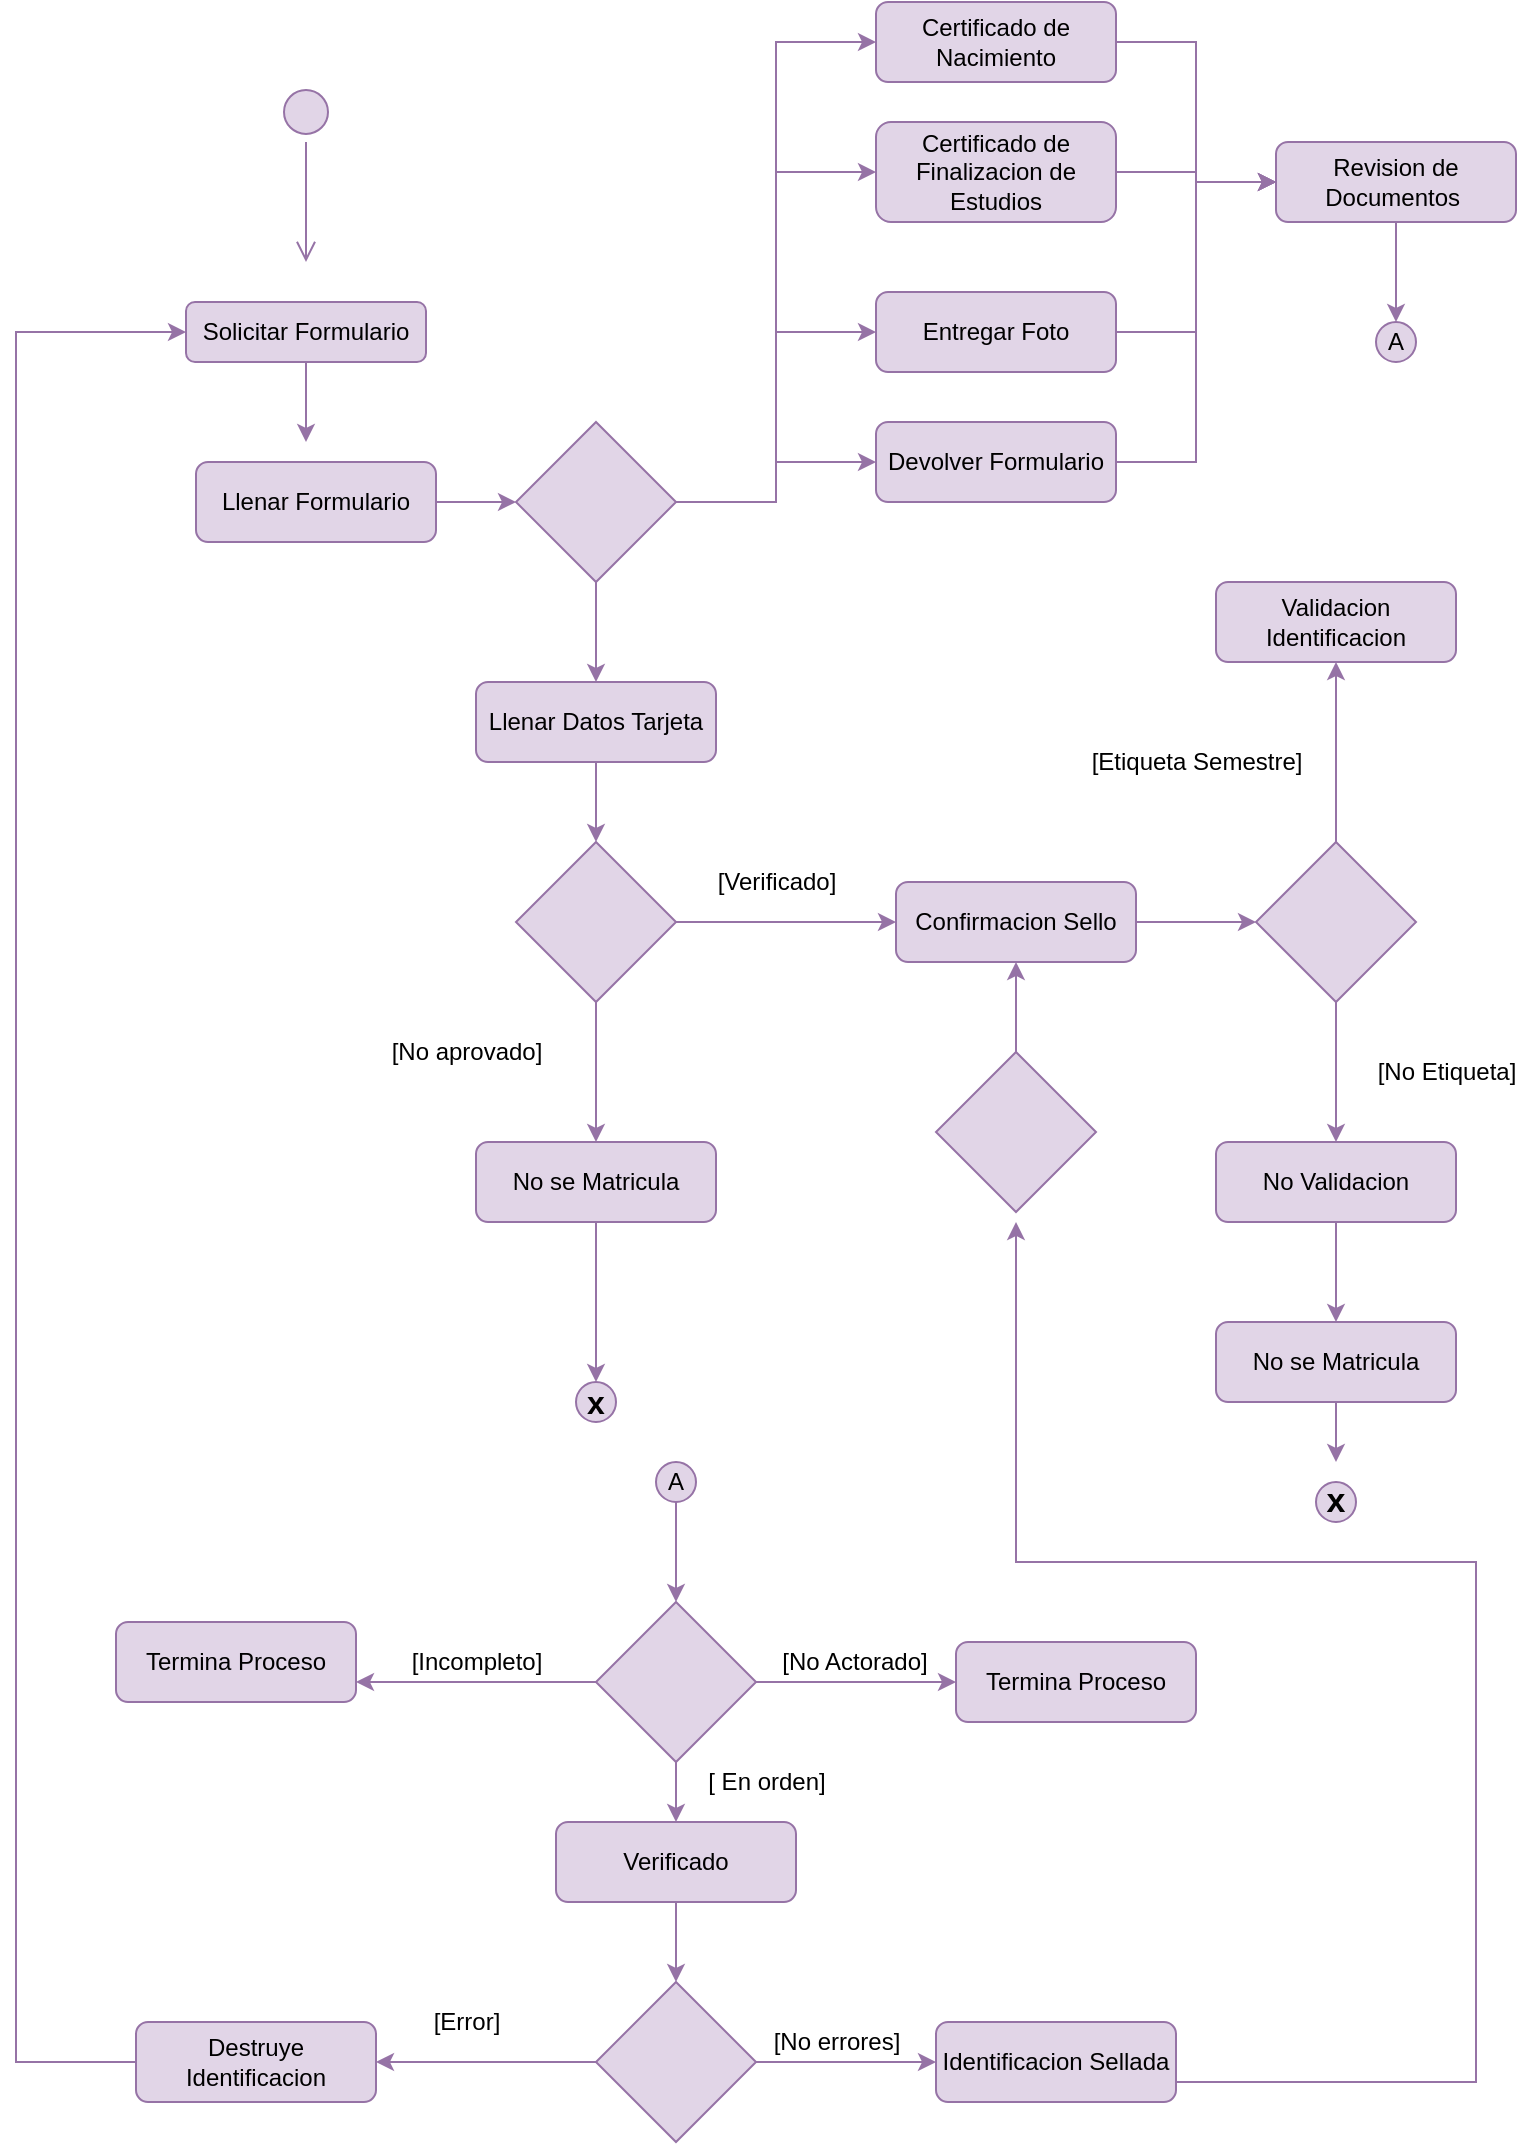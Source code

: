 <mxfile version="18.0.4" type="device"><diagram id="CRSxkivbPwGwMBqg9fGa" name="Página-1"><mxGraphModel dx="1038" dy="636" grid="1" gridSize="10" guides="1" tooltips="1" connect="1" arrows="1" fold="1" page="1" pageScale="1" pageWidth="827" pageHeight="1169" math="0" shadow="0"><root><mxCell id="0"/><mxCell id="1" parent="0"/><mxCell id="ialeupUXUPpDdjfNQvOG-1" value="" style="ellipse;html=1;shape=startState;fillColor=#e1d5e7;strokeColor=#9673a6;" vertex="1" parent="1"><mxGeometry x="180" y="100" width="30" height="30" as="geometry"/></mxCell><mxCell id="ialeupUXUPpDdjfNQvOG-2" value="" style="edgeStyle=orthogonalEdgeStyle;html=1;verticalAlign=bottom;endArrow=open;endSize=8;rounded=0;fillColor=#e1d5e7;strokeColor=#9673a6;" edge="1" source="ialeupUXUPpDdjfNQvOG-1" parent="1"><mxGeometry relative="1" as="geometry"><mxPoint x="195" y="190" as="targetPoint"/></mxGeometry></mxCell><mxCell id="ialeupUXUPpDdjfNQvOG-8" style="edgeStyle=orthogonalEdgeStyle;rounded=0;orthogonalLoop=1;jettySize=auto;html=1;fillColor=#e1d5e7;strokeColor=#9673a6;" edge="1" parent="1" source="ialeupUXUPpDdjfNQvOG-3"><mxGeometry relative="1" as="geometry"><mxPoint x="195" y="280" as="targetPoint"/></mxGeometry></mxCell><mxCell id="ialeupUXUPpDdjfNQvOG-3" value="Solicitar Formulario" style="rounded=1;whiteSpace=wrap;html=1;fillColor=#e1d5e7;strokeColor=#9673a6;" vertex="1" parent="1"><mxGeometry x="135" y="210" width="120" height="30" as="geometry"/></mxCell><mxCell id="ialeupUXUPpDdjfNQvOG-9" style="edgeStyle=orthogonalEdgeStyle;rounded=0;orthogonalLoop=1;jettySize=auto;html=1;entryX=0;entryY=0.5;entryDx=0;entryDy=0;fillColor=#e1d5e7;strokeColor=#9673a6;" edge="1" parent="1" source="ialeupUXUPpDdjfNQvOG-4" target="ialeupUXUPpDdjfNQvOG-6"><mxGeometry relative="1" as="geometry"/></mxCell><mxCell id="ialeupUXUPpDdjfNQvOG-4" value="Llenar Formulario" style="rounded=1;whiteSpace=wrap;html=1;fillColor=#e1d5e7;strokeColor=#9673a6;" vertex="1" parent="1"><mxGeometry x="140" y="290" width="120" height="40" as="geometry"/></mxCell><mxCell id="ialeupUXUPpDdjfNQvOG-42" style="edgeStyle=orthogonalEdgeStyle;rounded=0;orthogonalLoop=1;jettySize=auto;html=1;entryX=0;entryY=0.5;entryDx=0;entryDy=0;fillColor=#e1d5e7;strokeColor=#9673a6;" edge="1" parent="1" source="ialeupUXUPpDdjfNQvOG-5" target="ialeupUXUPpDdjfNQvOG-40"><mxGeometry relative="1" as="geometry"/></mxCell><mxCell id="ialeupUXUPpDdjfNQvOG-5" value="Certificado de Finalizacion de Estudios" style="rounded=1;whiteSpace=wrap;html=1;fillColor=#e1d5e7;strokeColor=#9673a6;" vertex="1" parent="1"><mxGeometry x="480" y="120" width="120" height="50" as="geometry"/></mxCell><mxCell id="ialeupUXUPpDdjfNQvOG-11" style="edgeStyle=orthogonalEdgeStyle;rounded=0;orthogonalLoop=1;jettySize=auto;html=1;entryX=0;entryY=0.5;entryDx=0;entryDy=0;fillColor=#e1d5e7;strokeColor=#9673a6;" edge="1" parent="1" source="ialeupUXUPpDdjfNQvOG-6" target="ialeupUXUPpDdjfNQvOG-5"><mxGeometry relative="1" as="geometry"/></mxCell><mxCell id="ialeupUXUPpDdjfNQvOG-16" style="edgeStyle=orthogonalEdgeStyle;rounded=0;orthogonalLoop=1;jettySize=auto;html=1;entryX=0;entryY=0.5;entryDx=0;entryDy=0;fillColor=#e1d5e7;strokeColor=#9673a6;" edge="1" parent="1" source="ialeupUXUPpDdjfNQvOG-6" target="ialeupUXUPpDdjfNQvOG-14"><mxGeometry relative="1" as="geometry"/></mxCell><mxCell id="ialeupUXUPpDdjfNQvOG-17" style="edgeStyle=orthogonalEdgeStyle;rounded=0;orthogonalLoop=1;jettySize=auto;html=1;entryX=0;entryY=0.5;entryDx=0;entryDy=0;fillColor=#e1d5e7;strokeColor=#9673a6;" edge="1" parent="1" source="ialeupUXUPpDdjfNQvOG-6" target="ialeupUXUPpDdjfNQvOG-15"><mxGeometry relative="1" as="geometry"/></mxCell><mxCell id="ialeupUXUPpDdjfNQvOG-18" style="edgeStyle=orthogonalEdgeStyle;rounded=0;orthogonalLoop=1;jettySize=auto;html=1;entryX=0;entryY=0.5;entryDx=0;entryDy=0;fillColor=#e1d5e7;strokeColor=#9673a6;" edge="1" parent="1" source="ialeupUXUPpDdjfNQvOG-6" target="ialeupUXUPpDdjfNQvOG-7"><mxGeometry relative="1" as="geometry"/></mxCell><mxCell id="ialeupUXUPpDdjfNQvOG-20" style="edgeStyle=orthogonalEdgeStyle;rounded=0;orthogonalLoop=1;jettySize=auto;html=1;entryX=0.5;entryY=0;entryDx=0;entryDy=0;fillColor=#e1d5e7;strokeColor=#9673a6;" edge="1" parent="1" source="ialeupUXUPpDdjfNQvOG-6" target="ialeupUXUPpDdjfNQvOG-19"><mxGeometry relative="1" as="geometry"/></mxCell><mxCell id="ialeupUXUPpDdjfNQvOG-6" value="" style="rhombus;whiteSpace=wrap;html=1;fillColor=#e1d5e7;strokeColor=#9673a6;" vertex="1" parent="1"><mxGeometry x="300" y="270" width="80" height="80" as="geometry"/></mxCell><mxCell id="ialeupUXUPpDdjfNQvOG-43" style="edgeStyle=orthogonalEdgeStyle;rounded=0;orthogonalLoop=1;jettySize=auto;html=1;entryX=0;entryY=0.5;entryDx=0;entryDy=0;fillColor=#e1d5e7;strokeColor=#9673a6;" edge="1" parent="1" source="ialeupUXUPpDdjfNQvOG-7" target="ialeupUXUPpDdjfNQvOG-40"><mxGeometry relative="1" as="geometry"/></mxCell><mxCell id="ialeupUXUPpDdjfNQvOG-7" value="Entregar Foto" style="rounded=1;whiteSpace=wrap;html=1;fillColor=#e1d5e7;strokeColor=#9673a6;" vertex="1" parent="1"><mxGeometry x="480" y="205" width="120" height="40" as="geometry"/></mxCell><mxCell id="ialeupUXUPpDdjfNQvOG-44" style="edgeStyle=orthogonalEdgeStyle;rounded=0;orthogonalLoop=1;jettySize=auto;html=1;entryX=0;entryY=0.5;entryDx=0;entryDy=0;fillColor=#e1d5e7;strokeColor=#9673a6;" edge="1" parent="1" source="ialeupUXUPpDdjfNQvOG-14" target="ialeupUXUPpDdjfNQvOG-40"><mxGeometry relative="1" as="geometry"/></mxCell><mxCell id="ialeupUXUPpDdjfNQvOG-14" value="Devolver Formulario" style="rounded=1;whiteSpace=wrap;html=1;fillColor=#e1d5e7;strokeColor=#9673a6;" vertex="1" parent="1"><mxGeometry x="480" y="270" width="120" height="40" as="geometry"/></mxCell><mxCell id="ialeupUXUPpDdjfNQvOG-41" style="edgeStyle=orthogonalEdgeStyle;rounded=0;orthogonalLoop=1;jettySize=auto;html=1;entryX=0;entryY=0.5;entryDx=0;entryDy=0;fillColor=#e1d5e7;strokeColor=#9673a6;" edge="1" parent="1" source="ialeupUXUPpDdjfNQvOG-15" target="ialeupUXUPpDdjfNQvOG-40"><mxGeometry relative="1" as="geometry"/></mxCell><mxCell id="ialeupUXUPpDdjfNQvOG-15" value="Certificado de Nacimiento" style="rounded=1;whiteSpace=wrap;html=1;fillColor=#e1d5e7;strokeColor=#9673a6;" vertex="1" parent="1"><mxGeometry x="480" y="60" width="120" height="40" as="geometry"/></mxCell><mxCell id="ialeupUXUPpDdjfNQvOG-22" style="edgeStyle=orthogonalEdgeStyle;rounded=0;orthogonalLoop=1;jettySize=auto;html=1;fillColor=#e1d5e7;strokeColor=#9673a6;" edge="1" parent="1" source="ialeupUXUPpDdjfNQvOG-19" target="ialeupUXUPpDdjfNQvOG-21"><mxGeometry relative="1" as="geometry"/></mxCell><mxCell id="ialeupUXUPpDdjfNQvOG-19" value="Llenar Datos Tarjeta" style="rounded=1;whiteSpace=wrap;html=1;fillColor=#e1d5e7;strokeColor=#9673a6;" vertex="1" parent="1"><mxGeometry x="280" y="400" width="120" height="40" as="geometry"/></mxCell><mxCell id="ialeupUXUPpDdjfNQvOG-27" style="edgeStyle=orthogonalEdgeStyle;rounded=0;orthogonalLoop=1;jettySize=auto;html=1;entryX=0.5;entryY=0;entryDx=0;entryDy=0;fillColor=#e1d5e7;strokeColor=#9673a6;" edge="1" parent="1" source="ialeupUXUPpDdjfNQvOG-21" target="ialeupUXUPpDdjfNQvOG-23"><mxGeometry relative="1" as="geometry"/></mxCell><mxCell id="ialeupUXUPpDdjfNQvOG-31" style="edgeStyle=orthogonalEdgeStyle;rounded=0;orthogonalLoop=1;jettySize=auto;html=1;entryX=0;entryY=0.5;entryDx=0;entryDy=0;fillColor=#e1d5e7;strokeColor=#9673a6;" edge="1" parent="1" source="ialeupUXUPpDdjfNQvOG-21" target="ialeupUXUPpDdjfNQvOG-24"><mxGeometry relative="1" as="geometry"/></mxCell><mxCell id="ialeupUXUPpDdjfNQvOG-21" value="" style="rhombus;whiteSpace=wrap;html=1;fillColor=#e1d5e7;strokeColor=#9673a6;" vertex="1" parent="1"><mxGeometry x="300" y="480" width="80" height="80" as="geometry"/></mxCell><mxCell id="ialeupUXUPpDdjfNQvOG-33" style="edgeStyle=orthogonalEdgeStyle;rounded=0;orthogonalLoop=1;jettySize=auto;html=1;fillColor=#e1d5e7;strokeColor=#9673a6;" edge="1" parent="1" source="ialeupUXUPpDdjfNQvOG-23"><mxGeometry relative="1" as="geometry"><mxPoint x="340" y="750" as="targetPoint"/></mxGeometry></mxCell><mxCell id="ialeupUXUPpDdjfNQvOG-23" value="No se Matricula" style="rounded=1;whiteSpace=wrap;html=1;fillColor=#e1d5e7;strokeColor=#9673a6;" vertex="1" parent="1"><mxGeometry x="280" y="630" width="120" height="40" as="geometry"/></mxCell><mxCell id="ialeupUXUPpDdjfNQvOG-36" style="edgeStyle=orthogonalEdgeStyle;rounded=0;orthogonalLoop=1;jettySize=auto;html=1;fillColor=#e1d5e7;strokeColor=#9673a6;" edge="1" parent="1" source="ialeupUXUPpDdjfNQvOG-24"><mxGeometry relative="1" as="geometry"><mxPoint x="670" y="520" as="targetPoint"/></mxGeometry></mxCell><mxCell id="ialeupUXUPpDdjfNQvOG-24" value="Confirmacion Sello" style="rounded=1;whiteSpace=wrap;html=1;fillColor=#e1d5e7;strokeColor=#9673a6;" vertex="1" parent="1"><mxGeometry x="490" y="500" width="120" height="40" as="geometry"/></mxCell><mxCell id="ialeupUXUPpDdjfNQvOG-26" value="[Verificado]" style="text;html=1;align=center;verticalAlign=middle;resizable=0;points=[];autosize=1;fillColor=none;strokeColor=none;" vertex="1" parent="1"><mxGeometry x="395" y="490" width="70" height="20" as="geometry"/></mxCell><mxCell id="ialeupUXUPpDdjfNQvOG-29" value="[No aprovado]" style="text;html=1;align=center;verticalAlign=middle;resizable=0;points=[];autosize=1;fillColor=none;strokeColor=none;" vertex="1" parent="1"><mxGeometry x="230" y="575" width="90" height="20" as="geometry"/></mxCell><mxCell id="ialeupUXUPpDdjfNQvOG-48" style="edgeStyle=orthogonalEdgeStyle;rounded=0;orthogonalLoop=1;jettySize=auto;html=1;entryX=0.5;entryY=1;entryDx=0;entryDy=0;fillColor=#e1d5e7;strokeColor=#9673a6;" edge="1" parent="1" source="ialeupUXUPpDdjfNQvOG-34" target="ialeupUXUPpDdjfNQvOG-37"><mxGeometry relative="1" as="geometry"/></mxCell><mxCell id="ialeupUXUPpDdjfNQvOG-52" style="edgeStyle=orthogonalEdgeStyle;rounded=0;orthogonalLoop=1;jettySize=auto;html=1;entryX=0.5;entryY=0;entryDx=0;entryDy=0;fillColor=#e1d5e7;strokeColor=#9673a6;" edge="1" parent="1" source="ialeupUXUPpDdjfNQvOG-34" target="ialeupUXUPpDdjfNQvOG-38"><mxGeometry relative="1" as="geometry"/></mxCell><mxCell id="ialeupUXUPpDdjfNQvOG-34" value="" style="rhombus;whiteSpace=wrap;html=1;fillColor=#e1d5e7;strokeColor=#9673a6;" vertex="1" parent="1"><mxGeometry x="670" y="480" width="80" height="80" as="geometry"/></mxCell><mxCell id="ialeupUXUPpDdjfNQvOG-37" value="Validacion Identificacion" style="rounded=1;whiteSpace=wrap;html=1;fillColor=#e1d5e7;strokeColor=#9673a6;" vertex="1" parent="1"><mxGeometry x="650" y="350" width="120" height="40" as="geometry"/></mxCell><mxCell id="ialeupUXUPpDdjfNQvOG-53" style="edgeStyle=orthogonalEdgeStyle;rounded=0;orthogonalLoop=1;jettySize=auto;html=1;entryX=0.5;entryY=0;entryDx=0;entryDy=0;fillColor=#e1d5e7;strokeColor=#9673a6;" edge="1" parent="1" source="ialeupUXUPpDdjfNQvOG-38" target="ialeupUXUPpDdjfNQvOG-39"><mxGeometry relative="1" as="geometry"/></mxCell><mxCell id="ialeupUXUPpDdjfNQvOG-38" value="No Validacion" style="rounded=1;whiteSpace=wrap;html=1;fillColor=#e1d5e7;strokeColor=#9673a6;" vertex="1" parent="1"><mxGeometry x="650" y="630" width="120" height="40" as="geometry"/></mxCell><mxCell id="ialeupUXUPpDdjfNQvOG-54" style="edgeStyle=orthogonalEdgeStyle;rounded=0;orthogonalLoop=1;jettySize=auto;html=1;fillColor=#e1d5e7;strokeColor=#9673a6;" edge="1" parent="1" source="ialeupUXUPpDdjfNQvOG-39"><mxGeometry relative="1" as="geometry"><mxPoint x="710" y="790" as="targetPoint"/></mxGeometry></mxCell><mxCell id="ialeupUXUPpDdjfNQvOG-39" value="No se Matricula" style="rounded=1;whiteSpace=wrap;html=1;fillColor=#e1d5e7;strokeColor=#9673a6;" vertex="1" parent="1"><mxGeometry x="650" y="720" width="120" height="40" as="geometry"/></mxCell><mxCell id="ialeupUXUPpDdjfNQvOG-46" style="edgeStyle=orthogonalEdgeStyle;rounded=0;orthogonalLoop=1;jettySize=auto;html=1;entryX=0.5;entryY=0;entryDx=0;entryDy=0;fillColor=#e1d5e7;strokeColor=#9673a6;" edge="1" parent="1" source="ialeupUXUPpDdjfNQvOG-40" target="ialeupUXUPpDdjfNQvOG-45"><mxGeometry relative="1" as="geometry"/></mxCell><mxCell id="ialeupUXUPpDdjfNQvOG-40" value="Revision de Documentos&amp;nbsp;" style="rounded=1;whiteSpace=wrap;html=1;fillColor=#e1d5e7;strokeColor=#9673a6;" vertex="1" parent="1"><mxGeometry x="680" y="130" width="120" height="40" as="geometry"/></mxCell><mxCell id="ialeupUXUPpDdjfNQvOG-45" value="A" style="ellipse;whiteSpace=wrap;html=1;aspect=fixed;fillColor=#e1d5e7;strokeColor=#9673a6;" vertex="1" parent="1"><mxGeometry x="730" y="220" width="20" height="20" as="geometry"/></mxCell><mxCell id="ialeupUXUPpDdjfNQvOG-47" value="x" style="ellipse;whiteSpace=wrap;html=1;aspect=fixed;fontStyle=1;fontSize=16;fillColor=#e1d5e7;strokeColor=#9673a6;" vertex="1" parent="1"><mxGeometry x="330" y="750" width="20" height="20" as="geometry"/></mxCell><mxCell id="ialeupUXUPpDdjfNQvOG-49" value="[Etiqueta Semestre]" style="text;html=1;align=center;verticalAlign=middle;resizable=0;points=[];autosize=1;fillColor=none;strokeColor=none;" vertex="1" parent="1"><mxGeometry x="580" y="430" width="120" height="20" as="geometry"/></mxCell><mxCell id="ialeupUXUPpDdjfNQvOG-51" value="[No Etiqueta]" style="text;html=1;align=center;verticalAlign=middle;resizable=0;points=[];autosize=1;fillColor=none;strokeColor=none;" vertex="1" parent="1"><mxGeometry x="720" y="584.5" width="90" height="20" as="geometry"/></mxCell><mxCell id="ialeupUXUPpDdjfNQvOG-55" value="x" style="ellipse;whiteSpace=wrap;html=1;aspect=fixed;fontStyle=1;fontSize=17;fillColor=#e1d5e7;strokeColor=#9673a6;" vertex="1" parent="1"><mxGeometry x="700" y="800" width="20" height="20" as="geometry"/></mxCell><mxCell id="ialeupUXUPpDdjfNQvOG-67" style="edgeStyle=orthogonalEdgeStyle;rounded=0;orthogonalLoop=1;jettySize=auto;html=1;entryX=0.5;entryY=0;entryDx=0;entryDy=0;fontSize=12;fillColor=#e1d5e7;strokeColor=#9673a6;" edge="1" parent="1" source="ialeupUXUPpDdjfNQvOG-56" target="ialeupUXUPpDdjfNQvOG-63"><mxGeometry relative="1" as="geometry"/></mxCell><mxCell id="ialeupUXUPpDdjfNQvOG-56" value="A" style="ellipse;whiteSpace=wrap;html=1;aspect=fixed;fillColor=#e1d5e7;strokeColor=#9673a6;" vertex="1" parent="1"><mxGeometry x="370" y="790" width="20" height="20" as="geometry"/></mxCell><mxCell id="ialeupUXUPpDdjfNQvOG-62" value="Termina Proceso" style="rounded=1;whiteSpace=wrap;html=1;fontSize=12;fillColor=#e1d5e7;strokeColor=#9673a6;" vertex="1" parent="1"><mxGeometry x="100" y="870" width="120" height="40" as="geometry"/></mxCell><mxCell id="ialeupUXUPpDdjfNQvOG-68" style="edgeStyle=orthogonalEdgeStyle;rounded=0;orthogonalLoop=1;jettySize=auto;html=1;entryX=1;entryY=0.75;entryDx=0;entryDy=0;fontSize=12;fillColor=#e1d5e7;strokeColor=#9673a6;" edge="1" parent="1" source="ialeupUXUPpDdjfNQvOG-63" target="ialeupUXUPpDdjfNQvOG-62"><mxGeometry relative="1" as="geometry"/></mxCell><mxCell id="ialeupUXUPpDdjfNQvOG-69" style="edgeStyle=orthogonalEdgeStyle;rounded=0;orthogonalLoop=1;jettySize=auto;html=1;fontSize=12;fillColor=#e1d5e7;strokeColor=#9673a6;" edge="1" parent="1" source="ialeupUXUPpDdjfNQvOG-63" target="ialeupUXUPpDdjfNQvOG-65"><mxGeometry relative="1" as="geometry"/></mxCell><mxCell id="ialeupUXUPpDdjfNQvOG-79" style="edgeStyle=orthogonalEdgeStyle;rounded=0;orthogonalLoop=1;jettySize=auto;html=1;entryX=0.5;entryY=0;entryDx=0;entryDy=0;fontSize=12;fillColor=#e1d5e7;strokeColor=#9673a6;" edge="1" parent="1" source="ialeupUXUPpDdjfNQvOG-63" target="ialeupUXUPpDdjfNQvOG-72"><mxGeometry relative="1" as="geometry"/></mxCell><mxCell id="ialeupUXUPpDdjfNQvOG-63" value="" style="rhombus;whiteSpace=wrap;html=1;fontSize=12;fillColor=#e1d5e7;strokeColor=#9673a6;" vertex="1" parent="1"><mxGeometry x="340" y="860" width="80" height="80" as="geometry"/></mxCell><mxCell id="ialeupUXUPpDdjfNQvOG-65" value="Termina Proceso" style="rounded=1;whiteSpace=wrap;html=1;fontSize=12;fillColor=#e1d5e7;strokeColor=#9673a6;" vertex="1" parent="1"><mxGeometry x="520" y="880" width="120" height="40" as="geometry"/></mxCell><mxCell id="ialeupUXUPpDdjfNQvOG-70" value="[Incompleto]" style="text;html=1;align=center;verticalAlign=middle;resizable=0;points=[];autosize=1;fillColor=none;fontSize=12;strokeColor=none;" vertex="1" parent="1"><mxGeometry x="240" y="880" width="80" height="20" as="geometry"/></mxCell><mxCell id="ialeupUXUPpDdjfNQvOG-71" value="[No Actorado]" style="text;html=1;align=center;verticalAlign=middle;resizable=0;points=[];autosize=1;fillColor=none;fontSize=12;strokeColor=none;" vertex="1" parent="1"><mxGeometry x="424" y="880" width="90" height="20" as="geometry"/></mxCell><mxCell id="ialeupUXUPpDdjfNQvOG-82" style="edgeStyle=orthogonalEdgeStyle;rounded=0;orthogonalLoop=1;jettySize=auto;html=1;entryX=0.5;entryY=0;entryDx=0;entryDy=0;fontSize=12;fillColor=#e1d5e7;strokeColor=#9673a6;" edge="1" parent="1" source="ialeupUXUPpDdjfNQvOG-72" target="ialeupUXUPpDdjfNQvOG-73"><mxGeometry relative="1" as="geometry"/></mxCell><mxCell id="ialeupUXUPpDdjfNQvOG-72" value="Verificado" style="rounded=1;whiteSpace=wrap;html=1;fontSize=12;fillColor=#e1d5e7;strokeColor=#9673a6;" vertex="1" parent="1"><mxGeometry x="320" y="970" width="120" height="40" as="geometry"/></mxCell><mxCell id="ialeupUXUPpDdjfNQvOG-81" style="edgeStyle=orthogonalEdgeStyle;rounded=0;orthogonalLoop=1;jettySize=auto;html=1;entryX=1;entryY=0.5;entryDx=0;entryDy=0;fontSize=12;fillColor=#e1d5e7;strokeColor=#9673a6;" edge="1" parent="1" source="ialeupUXUPpDdjfNQvOG-73" target="ialeupUXUPpDdjfNQvOG-74"><mxGeometry relative="1" as="geometry"/></mxCell><mxCell id="ialeupUXUPpDdjfNQvOG-83" style="edgeStyle=orthogonalEdgeStyle;rounded=0;orthogonalLoop=1;jettySize=auto;html=1;entryX=0;entryY=0.5;entryDx=0;entryDy=0;fontSize=12;fillColor=#e1d5e7;strokeColor=#9673a6;" edge="1" parent="1" source="ialeupUXUPpDdjfNQvOG-73" target="ialeupUXUPpDdjfNQvOG-75"><mxGeometry relative="1" as="geometry"/></mxCell><mxCell id="ialeupUXUPpDdjfNQvOG-73" value="" style="rhombus;whiteSpace=wrap;html=1;fontSize=12;fillColor=#e1d5e7;strokeColor=#9673a6;" vertex="1" parent="1"><mxGeometry x="340" y="1050" width="80" height="80" as="geometry"/></mxCell><mxCell id="ialeupUXUPpDdjfNQvOG-80" style="edgeStyle=orthogonalEdgeStyle;rounded=0;orthogonalLoop=1;jettySize=auto;html=1;entryX=0;entryY=0.5;entryDx=0;entryDy=0;fontSize=12;fillColor=#e1d5e7;strokeColor=#9673a6;" edge="1" parent="1" source="ialeupUXUPpDdjfNQvOG-74" target="ialeupUXUPpDdjfNQvOG-3"><mxGeometry relative="1" as="geometry"><Array as="points"><mxPoint x="50" y="1090"/><mxPoint x="50" y="225"/></Array></mxGeometry></mxCell><mxCell id="ialeupUXUPpDdjfNQvOG-74" value="Destruye Identificacion" style="rounded=1;whiteSpace=wrap;html=1;fontSize=12;fillColor=#e1d5e7;strokeColor=#9673a6;" vertex="1" parent="1"><mxGeometry x="110" y="1070" width="120" height="40" as="geometry"/></mxCell><mxCell id="ialeupUXUPpDdjfNQvOG-77" style="edgeStyle=orthogonalEdgeStyle;rounded=0;orthogonalLoop=1;jettySize=auto;html=1;fontSize=12;fillColor=#e1d5e7;strokeColor=#9673a6;" edge="1" parent="1" source="ialeupUXUPpDdjfNQvOG-75"><mxGeometry relative="1" as="geometry"><mxPoint x="550" y="670" as="targetPoint"/><Array as="points"><mxPoint x="780" y="1100"/><mxPoint x="780" y="840"/><mxPoint x="550" y="840"/></Array></mxGeometry></mxCell><mxCell id="ialeupUXUPpDdjfNQvOG-75" value="Identificacion Sellada" style="rounded=1;whiteSpace=wrap;html=1;fontSize=12;fillColor=#e1d5e7;strokeColor=#9673a6;" vertex="1" parent="1"><mxGeometry x="510" y="1070" width="120" height="40" as="geometry"/></mxCell><mxCell id="ialeupUXUPpDdjfNQvOG-78" style="edgeStyle=orthogonalEdgeStyle;rounded=0;orthogonalLoop=1;jettySize=auto;html=1;entryX=0.5;entryY=1;entryDx=0;entryDy=0;fontSize=12;fillColor=#e1d5e7;strokeColor=#9673a6;" edge="1" parent="1" source="ialeupUXUPpDdjfNQvOG-76" target="ialeupUXUPpDdjfNQvOG-24"><mxGeometry relative="1" as="geometry"/></mxCell><mxCell id="ialeupUXUPpDdjfNQvOG-76" value="" style="rhombus;whiteSpace=wrap;html=1;fontSize=12;fillColor=#e1d5e7;strokeColor=#9673a6;" vertex="1" parent="1"><mxGeometry x="510" y="585" width="80" height="80" as="geometry"/></mxCell><mxCell id="ialeupUXUPpDdjfNQvOG-84" value="[No errores]" style="text;html=1;align=center;verticalAlign=middle;resizable=0;points=[];autosize=1;fillColor=none;fontSize=12;strokeColor=none;" vertex="1" parent="1"><mxGeometry x="420" y="1070" width="80" height="20" as="geometry"/></mxCell><mxCell id="ialeupUXUPpDdjfNQvOG-85" value="[Error]" style="text;html=1;align=center;verticalAlign=middle;resizable=0;points=[];autosize=1;fillColor=none;fontSize=12;strokeColor=none;" vertex="1" parent="1"><mxGeometry x="250" y="1060" width="50" height="20" as="geometry"/></mxCell><mxCell id="ialeupUXUPpDdjfNQvOG-86" value="[ En orden]" style="text;html=1;align=center;verticalAlign=middle;resizable=0;points=[];autosize=1;fillColor=none;fontSize=12;strokeColor=none;" vertex="1" parent="1"><mxGeometry x="390" y="940" width="70" height="20" as="geometry"/></mxCell></root></mxGraphModel></diagram></mxfile>